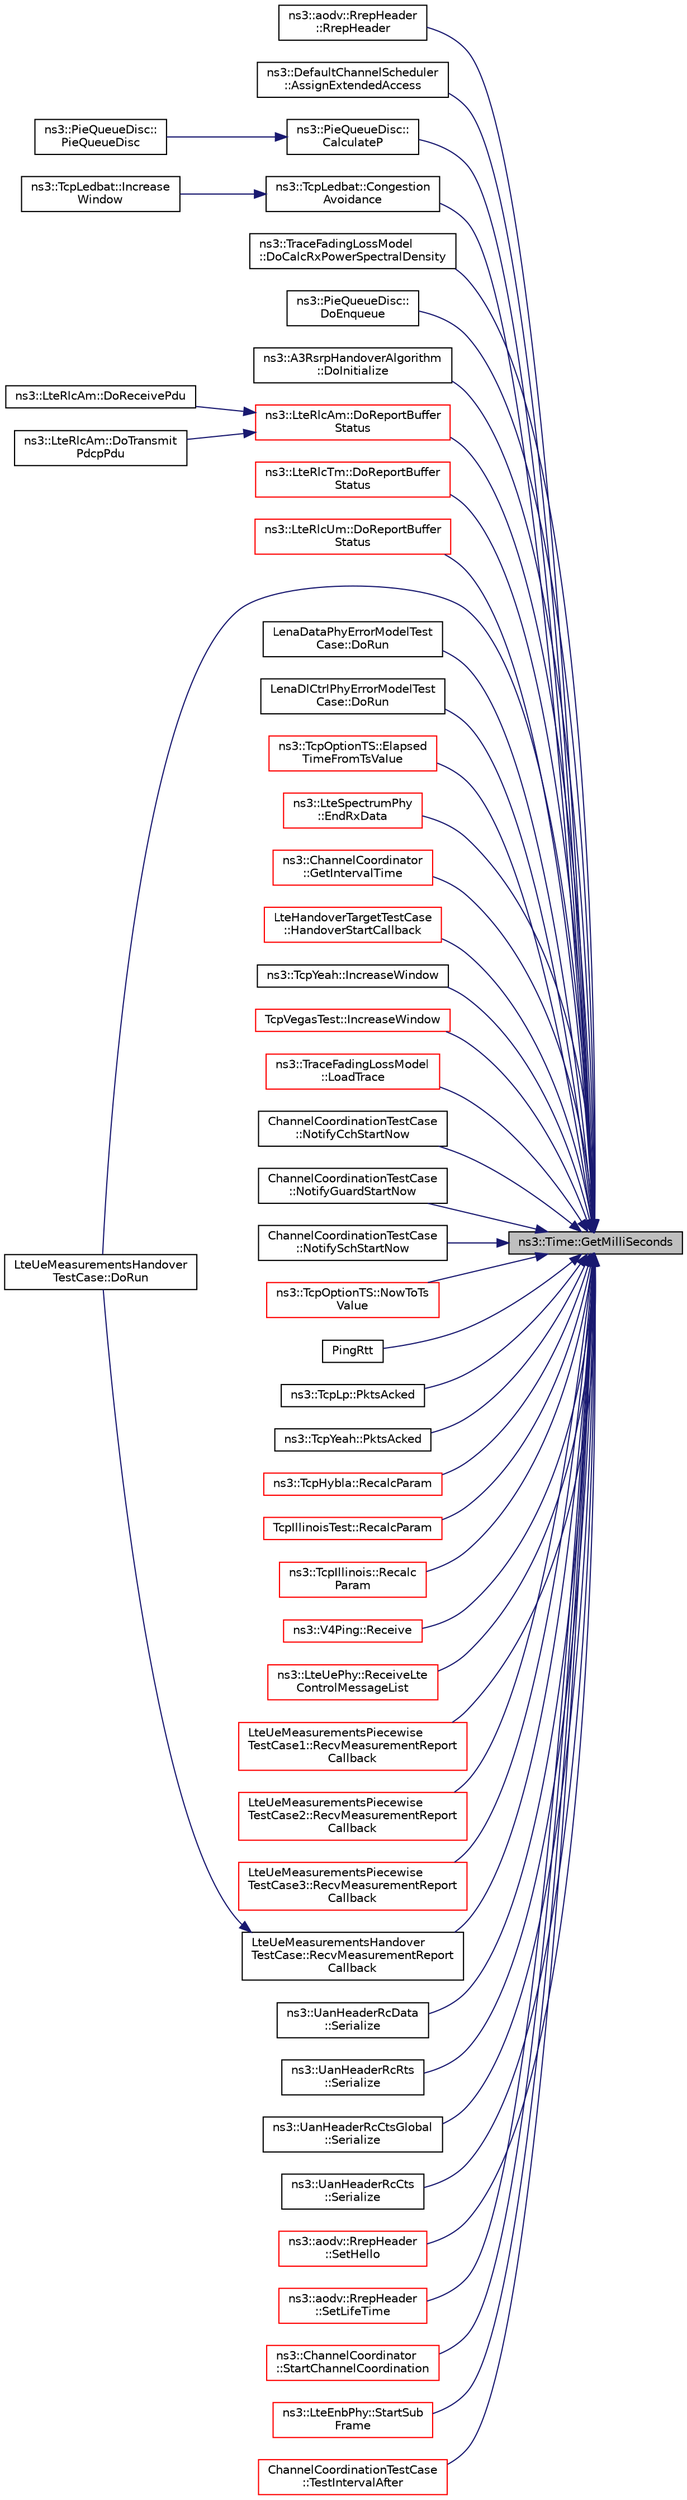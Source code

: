 digraph "ns3::Time::GetMilliSeconds"
{
 // LATEX_PDF_SIZE
  edge [fontname="Helvetica",fontsize="10",labelfontname="Helvetica",labelfontsize="10"];
  node [fontname="Helvetica",fontsize="10",shape=record];
  rankdir="RL";
  Node1 [label="ns3::Time::GetMilliSeconds",height=0.2,width=0.4,color="black", fillcolor="grey75", style="filled", fontcolor="black",tooltip="Get an approximation of the time stored in this instance in the indicated unit."];
  Node1 -> Node2 [dir="back",color="midnightblue",fontsize="10",style="solid",fontname="Helvetica"];
  Node2 [label="ns3::aodv::RrepHeader\l::RrepHeader",height=0.2,width=0.4,color="black", fillcolor="white", style="filled",URL="$classns3_1_1aodv_1_1_rrep_header.html#aa05b7871285bac865f1ed0e84ccd21cd",tooltip="constructor"];
  Node1 -> Node3 [dir="back",color="midnightblue",fontsize="10",style="solid",fontname="Helvetica"];
  Node3 [label="ns3::DefaultChannelScheduler\l::AssignExtendedAccess",height=0.2,width=0.4,color="black", fillcolor="white", style="filled",URL="$classns3_1_1_default_channel_scheduler.html#ac04d88e86b56d56681145dfb16b7cbeb",tooltip=" "];
  Node1 -> Node4 [dir="back",color="midnightblue",fontsize="10",style="solid",fontname="Helvetica"];
  Node4 [label="ns3::PieQueueDisc::\lCalculateP",height=0.2,width=0.4,color="black", fillcolor="white", style="filled",URL="$classns3_1_1_pie_queue_disc.html#a43714379ecc42291464ea1e861ac6633",tooltip="Periodically update the drop probability based on the delay samples: not only the current delay sampl..."];
  Node4 -> Node5 [dir="back",color="midnightblue",fontsize="10",style="solid",fontname="Helvetica"];
  Node5 [label="ns3::PieQueueDisc::\lPieQueueDisc",height=0.2,width=0.4,color="black", fillcolor="white", style="filled",URL="$classns3_1_1_pie_queue_disc.html#ad960f4cf2fd0d2c6e25e05c4cbb12ef8",tooltip="PieQueueDisc Constructor."];
  Node1 -> Node6 [dir="back",color="midnightblue",fontsize="10",style="solid",fontname="Helvetica"];
  Node6 [label="ns3::TcpLedbat::Congestion\lAvoidance",height=0.2,width=0.4,color="black", fillcolor="white", style="filled",URL="$classns3_1_1_tcp_ledbat.html#a592b6df30581c978ddabf095eb0300c6",tooltip="Reduce Congestion."];
  Node6 -> Node7 [dir="back",color="midnightblue",fontsize="10",style="solid",fontname="Helvetica"];
  Node7 [label="ns3::TcpLedbat::Increase\lWindow",height=0.2,width=0.4,color="black", fillcolor="white", style="filled",URL="$classns3_1_1_tcp_ledbat.html#a9baf3c7c8d5572c3cf7c4249a2833748",tooltip="Adjust cwnd following LEDBAT algorithm."];
  Node1 -> Node8 [dir="back",color="midnightblue",fontsize="10",style="solid",fontname="Helvetica"];
  Node8 [label="ns3::TraceFadingLossModel\l::DoCalcRxPowerSpectralDensity",height=0.2,width=0.4,color="black", fillcolor="white", style="filled",URL="$classns3_1_1_trace_fading_loss_model.html#a970c6119d64e72ccec5d144f96ab6a72",tooltip=" "];
  Node1 -> Node9 [dir="back",color="midnightblue",fontsize="10",style="solid",fontname="Helvetica"];
  Node9 [label="ns3::PieQueueDisc::\lDoEnqueue",height=0.2,width=0.4,color="black", fillcolor="white", style="filled",URL="$classns3_1_1_pie_queue_disc.html#a583c0ac9ca43810a32af239e23e31614",tooltip="This function actually enqueues a packet into the queue disc."];
  Node1 -> Node10 [dir="back",color="midnightblue",fontsize="10",style="solid",fontname="Helvetica"];
  Node10 [label="ns3::A3RsrpHandoverAlgorithm\l::DoInitialize",height=0.2,width=0.4,color="black", fillcolor="white", style="filled",URL="$classns3_1_1_a3_rsrp_handover_algorithm.html#a0752740942ee94b67c99402ec3bccfe7",tooltip="Initialize() implementation."];
  Node1 -> Node11 [dir="back",color="midnightblue",fontsize="10",style="solid",fontname="Helvetica"];
  Node11 [label="ns3::LteRlcAm::DoReportBuffer\lStatus",height=0.2,width=0.4,color="red", fillcolor="white", style="filled",URL="$classns3_1_1_lte_rlc_am.html#ad81917dde659b1c241aa8d22013c8f4b",tooltip="Report buffer status."];
  Node11 -> Node12 [dir="back",color="midnightblue",fontsize="10",style="solid",fontname="Helvetica"];
  Node12 [label="ns3::LteRlcAm::DoReceivePdu",height=0.2,width=0.4,color="black", fillcolor="white", style="filled",URL="$classns3_1_1_lte_rlc_am.html#ade2e2e81bf30e4c0f66655fb281b67ae",tooltip="Receive PDU function."];
  Node11 -> Node13 [dir="back",color="midnightblue",fontsize="10",style="solid",fontname="Helvetica"];
  Node13 [label="ns3::LteRlcAm::DoTransmit\lPdcpPdu",height=0.2,width=0.4,color="black", fillcolor="white", style="filled",URL="$classns3_1_1_lte_rlc_am.html#a08891c18fe319cee6eede513a65a892b",tooltip="RLC SAP."];
  Node1 -> Node17 [dir="back",color="midnightblue",fontsize="10",style="solid",fontname="Helvetica"];
  Node17 [label="ns3::LteRlcTm::DoReportBuffer\lStatus",height=0.2,width=0.4,color="red", fillcolor="white", style="filled",URL="$classns3_1_1_lte_rlc_tm.html#a21829b93685d3aded5e5d298e28cde91",tooltip="Report buffer status."];
  Node1 -> Node21 [dir="back",color="midnightblue",fontsize="10",style="solid",fontname="Helvetica"];
  Node21 [label="ns3::LteRlcUm::DoReportBuffer\lStatus",height=0.2,width=0.4,color="red", fillcolor="white", style="filled",URL="$classns3_1_1_lte_rlc_um.html#a10fa1eb47a69669c1d0a61d1f8b05378",tooltip="Report buffer status."];
  Node1 -> Node25 [dir="back",color="midnightblue",fontsize="10",style="solid",fontname="Helvetica"];
  Node25 [label="LteUeMeasurementsHandover\lTestCase::DoRun",height=0.2,width=0.4,color="black", fillcolor="white", style="filled",URL="$class_lte_ue_measurements_handover_test_case.html#ae81c492f54cd25f174b26310458a7e5f",tooltip="Setup the simulation with the intended UE measurement reporting configuration, run it,..."];
  Node1 -> Node26 [dir="back",color="midnightblue",fontsize="10",style="solid",fontname="Helvetica"];
  Node26 [label="LenaDataPhyErrorModelTest\lCase::DoRun",height=0.2,width=0.4,color="black", fillcolor="white", style="filled",URL="$class_lena_data_phy_error_model_test_case.html#a363738c5b8d73b6b3398dc526faf7792",tooltip="Implementation to actually run this TestCase."];
  Node1 -> Node27 [dir="back",color="midnightblue",fontsize="10",style="solid",fontname="Helvetica"];
  Node27 [label="LenaDlCtrlPhyErrorModelTest\lCase::DoRun",height=0.2,width=0.4,color="black", fillcolor="white", style="filled",URL="$class_lena_dl_ctrl_phy_error_model_test_case.html#a1fb7c0a2adfe1083d7e0883b866b0954",tooltip="Implementation to actually run this TestCase."];
  Node1 -> Node28 [dir="back",color="midnightblue",fontsize="10",style="solid",fontname="Helvetica"];
  Node28 [label="ns3::TcpOptionTS::Elapsed\lTimeFromTsValue",height=0.2,width=0.4,color="red", fillcolor="white", style="filled",URL="$classns3_1_1_tcp_option_t_s.html#a43934610282898ab9631acb58f2bd35e",tooltip="Estimate the Time elapsed from a TS echo value."];
  Node1 -> Node40 [dir="back",color="midnightblue",fontsize="10",style="solid",fontname="Helvetica"];
  Node40 [label="ns3::LteSpectrumPhy\l::EndRxData",height=0.2,width=0.4,color="red", fillcolor="white", style="filled",URL="$classns3_1_1_lte_spectrum_phy.html#adb0ef7ffaee60976d3b79f31fb3129ca",tooltip="End receive data function."];
  Node1 -> Node43 [dir="back",color="midnightblue",fontsize="10",style="solid",fontname="Helvetica"];
  Node43 [label="ns3::ChannelCoordinator\l::GetIntervalTime",height=0.2,width=0.4,color="red", fillcolor="white", style="filled",URL="$classns3_1_1_channel_coordinator.html#aec3dde7af6a59f98738086eaa3f2cf6c",tooltip=" "];
  Node1 -> Node59 [dir="back",color="midnightblue",fontsize="10",style="solid",fontname="Helvetica"];
  Node59 [label="LteHandoverTargetTestCase\l::HandoverStartCallback",height=0.2,width=0.4,color="red", fillcolor="white", style="filled",URL="$class_lte_handover_target_test_case.html#ab31897a3c0cc8ee5da3daab82e80be43",tooltip="Triggers when an eNodeB starts a handover and then verifies that the handover has the right source an..."];
  Node1 -> Node61 [dir="back",color="midnightblue",fontsize="10",style="solid",fontname="Helvetica"];
  Node61 [label="ns3::TcpYeah::IncreaseWindow",height=0.2,width=0.4,color="black", fillcolor="white", style="filled",URL="$classns3_1_1_tcp_yeah.html#aa1efa60adbcb1dfad8d188deef7ed2ea",tooltip="Adjust cwnd following YeAH dual-mode algorithm."];
  Node1 -> Node62 [dir="back",color="midnightblue",fontsize="10",style="solid",fontname="Helvetica"];
  Node62 [label="TcpVegasTest::IncreaseWindow",height=0.2,width=0.4,color="red", fillcolor="white", style="filled",URL="$class_tcp_vegas_test.html#a87d311143a7c0f4d91624641965b1ced",tooltip="Increases the TCP window."];
  Node1 -> Node64 [dir="back",color="midnightblue",fontsize="10",style="solid",fontname="Helvetica"];
  Node64 [label="ns3::TraceFadingLossModel\l::LoadTrace",height=0.2,width=0.4,color="red", fillcolor="white", style="filled",URL="$classns3_1_1_trace_fading_loss_model.html#acc7f5b8fcb432e4ce8eca85464d42b07",tooltip="Load trace function."];
  Node1 -> Node66 [dir="back",color="midnightblue",fontsize="10",style="solid",fontname="Helvetica"];
  Node66 [label="ChannelCoordinationTestCase\l::NotifyCchStartNow",height=0.2,width=0.4,color="black", fillcolor="white", style="filled",URL="$class_channel_coordination_test_case.html#aa2e75392bb7cb3146cf254c1863385c9",tooltip="Notify CCS start now function."];
  Node1 -> Node67 [dir="back",color="midnightblue",fontsize="10",style="solid",fontname="Helvetica"];
  Node67 [label="ChannelCoordinationTestCase\l::NotifyGuardStartNow",height=0.2,width=0.4,color="black", fillcolor="white", style="filled",URL="$class_channel_coordination_test_case.html#a7514a5957cc7f602d6a0fbe9da0333cd",tooltip="Notify guard start now function."];
  Node1 -> Node68 [dir="back",color="midnightblue",fontsize="10",style="solid",fontname="Helvetica"];
  Node68 [label="ChannelCoordinationTestCase\l::NotifySchStartNow",height=0.2,width=0.4,color="black", fillcolor="white", style="filled",URL="$class_channel_coordination_test_case.html#a4e52b667926d9120ce45914037c27ef8",tooltip="Notify SCH start now function."];
  Node1 -> Node69 [dir="back",color="midnightblue",fontsize="10",style="solid",fontname="Helvetica"];
  Node69 [label="ns3::TcpOptionTS::NowToTs\lValue",height=0.2,width=0.4,color="red", fillcolor="white", style="filled",URL="$classns3_1_1_tcp_option_t_s.html#aa4a0e1a584d5cd3be873173cb686e069",tooltip="Return an uint32_t value which represent \"now\"."];
  Node1 -> Node112 [dir="back",color="midnightblue",fontsize="10",style="solid",fontname="Helvetica"];
  Node112 [label="PingRtt",height=0.2,width=0.4,color="black", fillcolor="white", style="filled",URL="$queue-discs-benchmark_8cc.html#a1a49f760c7e3da367b3406515d2a3ef9",tooltip=" "];
  Node1 -> Node113 [dir="back",color="midnightblue",fontsize="10",style="solid",fontname="Helvetica"];
  Node113 [label="ns3::TcpLp::PktsAcked",height=0.2,width=0.4,color="black", fillcolor="white", style="filled",URL="$classns3_1_1_tcp_lp.html#ad89d82d1ff9c4808ac566ecc7991548f",tooltip="Timing information on received ACK."];
  Node1 -> Node114 [dir="back",color="midnightblue",fontsize="10",style="solid",fontname="Helvetica"];
  Node114 [label="ns3::TcpYeah::PktsAcked",height=0.2,width=0.4,color="black", fillcolor="white", style="filled",URL="$classns3_1_1_tcp_yeah.html#a2423d9c6a6aea3c8e58749c9219d2fbd",tooltip="Compute RTTs needed to execute YeAH algorithm."];
  Node1 -> Node115 [dir="back",color="midnightblue",fontsize="10",style="solid",fontname="Helvetica"];
  Node115 [label="ns3::TcpHybla::RecalcParam",height=0.2,width=0.4,color="red", fillcolor="white", style="filled",URL="$classns3_1_1_tcp_hybla.html#a966e62e5c1fc9c055ba616556c54ea60",tooltip="Recalculate algorithm parameters."];
  Node1 -> Node117 [dir="back",color="midnightblue",fontsize="10",style="solid",fontname="Helvetica"];
  Node117 [label="TcpIllinoisTest::RecalcParam",height=0.2,width=0.4,color="red", fillcolor="white", style="filled",URL="$class_tcp_illinois_test.html#a3f3db45f9efc88dd60146c6f3dd02be0",tooltip="Recalculate the internal TCP Illinois params."];
  Node1 -> Node120 [dir="back",color="midnightblue",fontsize="10",style="solid",fontname="Helvetica"];
  Node120 [label="ns3::TcpIllinois::Recalc\lParam",height=0.2,width=0.4,color="red", fillcolor="white", style="filled",URL="$classns3_1_1_tcp_illinois.html#a15c2ea39f742b9cb8ae4fe4723059837",tooltip="Recalculate alpha and beta every RTT."];
  Node1 -> Node122 [dir="back",color="midnightblue",fontsize="10",style="solid",fontname="Helvetica"];
  Node122 [label="ns3::V4Ping::Receive",height=0.2,width=0.4,color="red", fillcolor="white", style="filled",URL="$classns3_1_1_v4_ping.html#a87c38673f7b4c568d114c2815ff2aa78",tooltip="Receive an ICMP Echo."];
  Node1 -> Node124 [dir="back",color="midnightblue",fontsize="10",style="solid",fontname="Helvetica"];
  Node124 [label="ns3::LteUePhy::ReceiveLte\lControlMessageList",height=0.2,width=0.4,color="red", fillcolor="white", style="filled",URL="$classns3_1_1_lte_ue_phy.html#a4d55c6ebb4456d34ace33ba7ca932c39",tooltip="Receive LTE control message list function."];
  Node1 -> Node182 [dir="back",color="midnightblue",fontsize="10",style="solid",fontname="Helvetica"];
  Node182 [label="LteUeMeasurementsPiecewise\lTestCase1::RecvMeasurementReport\lCallback",height=0.2,width=0.4,color="red", fillcolor="white", style="filled",URL="$class_lte_ue_measurements_piecewise_test_case1.html#ae988ab7a4e0a6f8065868b31429a061a",tooltip="Triggers when eNodeB receives measurement report from UE, then perform verification on it."];
  Node1 -> Node183 [dir="back",color="midnightblue",fontsize="10",style="solid",fontname="Helvetica"];
  Node183 [label="LteUeMeasurementsPiecewise\lTestCase2::RecvMeasurementReport\lCallback",height=0.2,width=0.4,color="red", fillcolor="white", style="filled",URL="$class_lte_ue_measurements_piecewise_test_case2.html#ab39f5db572c10fb73def61678fd38940",tooltip="Triggers when eNodeB receives measurement report from UE, then perform verification on it."];
  Node1 -> Node184 [dir="back",color="midnightblue",fontsize="10",style="solid",fontname="Helvetica"];
  Node184 [label="LteUeMeasurementsPiecewise\lTestCase3::RecvMeasurementReport\lCallback",height=0.2,width=0.4,color="red", fillcolor="white", style="filled",URL="$class_lte_ue_measurements_piecewise_test_case3.html#a59638ab6ebcdb7c5f103130e21a7d9ac",tooltip="Triggers when eNodeB receives measurement report from UE, then perform verification on it."];
  Node1 -> Node185 [dir="back",color="midnightblue",fontsize="10",style="solid",fontname="Helvetica"];
  Node185 [label="LteUeMeasurementsHandover\lTestCase::RecvMeasurementReport\lCallback",height=0.2,width=0.4,color="black", fillcolor="white", style="filled",URL="$class_lte_ue_measurements_handover_test_case.html#a84e6c207fcc76d63315df0b84660a9b5",tooltip="Triggers when either one of the eNodeBs receives measurement report from UE, then perform verificatio..."];
  Node185 -> Node25 [dir="back",color="midnightblue",fontsize="10",style="solid",fontname="Helvetica"];
  Node1 -> Node186 [dir="back",color="midnightblue",fontsize="10",style="solid",fontname="Helvetica"];
  Node186 [label="ns3::UanHeaderRcData\l::Serialize",height=0.2,width=0.4,color="black", fillcolor="white", style="filled",URL="$classns3_1_1_uan_header_rc_data.html#a5a584f855c8cbf480699841389b18fdc",tooltip=" "];
  Node1 -> Node187 [dir="back",color="midnightblue",fontsize="10",style="solid",fontname="Helvetica"];
  Node187 [label="ns3::UanHeaderRcRts\l::Serialize",height=0.2,width=0.4,color="black", fillcolor="white", style="filled",URL="$classns3_1_1_uan_header_rc_rts.html#a448a8b6494f8d126b037413874056931",tooltip=" "];
  Node1 -> Node188 [dir="back",color="midnightblue",fontsize="10",style="solid",fontname="Helvetica"];
  Node188 [label="ns3::UanHeaderRcCtsGlobal\l::Serialize",height=0.2,width=0.4,color="black", fillcolor="white", style="filled",URL="$classns3_1_1_uan_header_rc_cts_global.html#a543f240c7df4c34cae472803a8cfe702",tooltip=" "];
  Node1 -> Node189 [dir="back",color="midnightblue",fontsize="10",style="solid",fontname="Helvetica"];
  Node189 [label="ns3::UanHeaderRcCts\l::Serialize",height=0.2,width=0.4,color="black", fillcolor="white", style="filled",URL="$classns3_1_1_uan_header_rc_cts.html#a038808b164509dc6c7588e5e5d250559",tooltip=" "];
  Node1 -> Node190 [dir="back",color="midnightblue",fontsize="10",style="solid",fontname="Helvetica"];
  Node190 [label="ns3::aodv::RrepHeader\l::SetHello",height=0.2,width=0.4,color="red", fillcolor="white", style="filled",URL="$classns3_1_1aodv_1_1_rrep_header.html#a5960806ea7c2d3509073bc00b3ee795a",tooltip="Configure RREP to be a Hello message."];
  Node1 -> Node192 [dir="back",color="midnightblue",fontsize="10",style="solid",fontname="Helvetica"];
  Node192 [label="ns3::aodv::RrepHeader\l::SetLifeTime",height=0.2,width=0.4,color="red", fillcolor="white", style="filled",URL="$classns3_1_1aodv_1_1_rrep_header.html#a95081890939769d5c8b7246b89cc5312",tooltip="Set the lifetime."];
  Node1 -> Node193 [dir="back",color="midnightblue",fontsize="10",style="solid",fontname="Helvetica"];
  Node193 [label="ns3::ChannelCoordinator\l::StartChannelCoordination",height=0.2,width=0.4,color="red", fillcolor="white", style="filled",URL="$classns3_1_1_channel_coordinator.html#a4eb4a70c66f3c71ef1d0acfa262b9b38",tooltip="start to make channel coordination events"];
  Node1 -> Node195 [dir="back",color="midnightblue",fontsize="10",style="solid",fontname="Helvetica"];
  Node195 [label="ns3::LteEnbPhy::StartSub\lFrame",height=0.2,width=0.4,color="red", fillcolor="white", style="filled",URL="$classns3_1_1_lte_enb_phy.html#ab3594729c2fddcccdbae294b764dc83f",tooltip="Start a LTE sub frame."];
  Node1 -> Node53 [dir="back",color="midnightblue",fontsize="10",style="solid",fontname="Helvetica"];
  Node53 [label="ChannelCoordinationTestCase\l::TestIntervalAfter",height=0.2,width=0.4,color="red", fillcolor="white", style="filled",URL="$class_channel_coordination_test_case.html#a5a6891984b8599dbffd80e80b6faf92a",tooltip="Test interval after function."];
}

